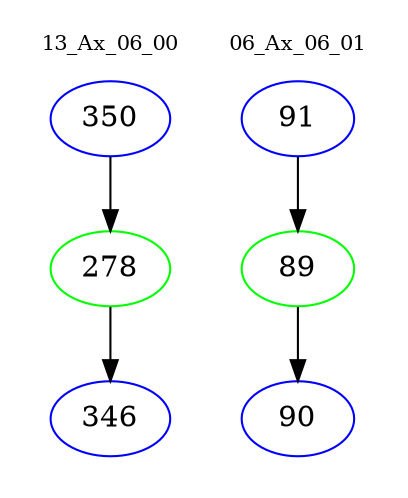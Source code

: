 digraph{
subgraph cluster_0 {
color = white
label = "13_Ax_06_00";
fontsize=10;
T0_350 [label="350", color="blue"]
T0_350 -> T0_278 [color="black"]
T0_278 [label="278", color="green"]
T0_278 -> T0_346 [color="black"]
T0_346 [label="346", color="blue"]
}
subgraph cluster_1 {
color = white
label = "06_Ax_06_01";
fontsize=10;
T1_91 [label="91", color="blue"]
T1_91 -> T1_89 [color="black"]
T1_89 [label="89", color="green"]
T1_89 -> T1_90 [color="black"]
T1_90 [label="90", color="blue"]
}
}
